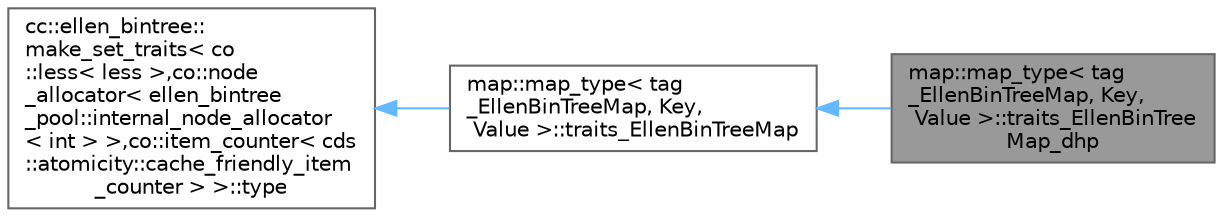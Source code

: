 digraph "map::map_type&lt; tag_EllenBinTreeMap, Key, Value &gt;::traits_EllenBinTreeMap_dhp"
{
 // LATEX_PDF_SIZE
  bgcolor="transparent";
  edge [fontname=Helvetica,fontsize=10,labelfontname=Helvetica,labelfontsize=10];
  node [fontname=Helvetica,fontsize=10,shape=box,height=0.2,width=0.4];
  rankdir="LR";
  Node1 [id="Node000001",label="map::map_type\< tag\l_EllenBinTreeMap, Key,\l Value \>::traits_EllenBinTree\lMap_dhp",height=0.2,width=0.4,color="gray40", fillcolor="grey60", style="filled", fontcolor="black",tooltip=" "];
  Node2 -> Node1 [id="edge1_Node000001_Node000002",dir="back",color="steelblue1",style="solid",tooltip=" "];
  Node2 [id="Node000002",label="map::map_type\< tag\l_EllenBinTreeMap, Key,\l Value \>::traits_EllenBinTreeMap",height=0.2,width=0.4,color="gray40", fillcolor="white", style="filled",URL="$structmap_1_1map__type_3_01tag___ellen_bin_tree_map_00_01_key_00_01_value_01_4_1_1traits___ellen_bin_tree_map.html",tooltip=" "];
  Node3 -> Node2 [id="edge2_Node000002_Node000003",dir="back",color="steelblue1",style="solid",tooltip=" "];
  Node3 [id="Node000003",label="cc::ellen_bintree::\lmake_set_traits\< co\l::less\< less \>,co::node\l_allocator\< ellen_bintree\l_pool::internal_node_allocator\l\< int \> \>,co::item_counter\< cds\l::atomicity::cache_friendly_item\l_counter \> \>::type",height=0.2,width=0.4,color="gray40", fillcolor="white", style="filled",tooltip=" "];
}
